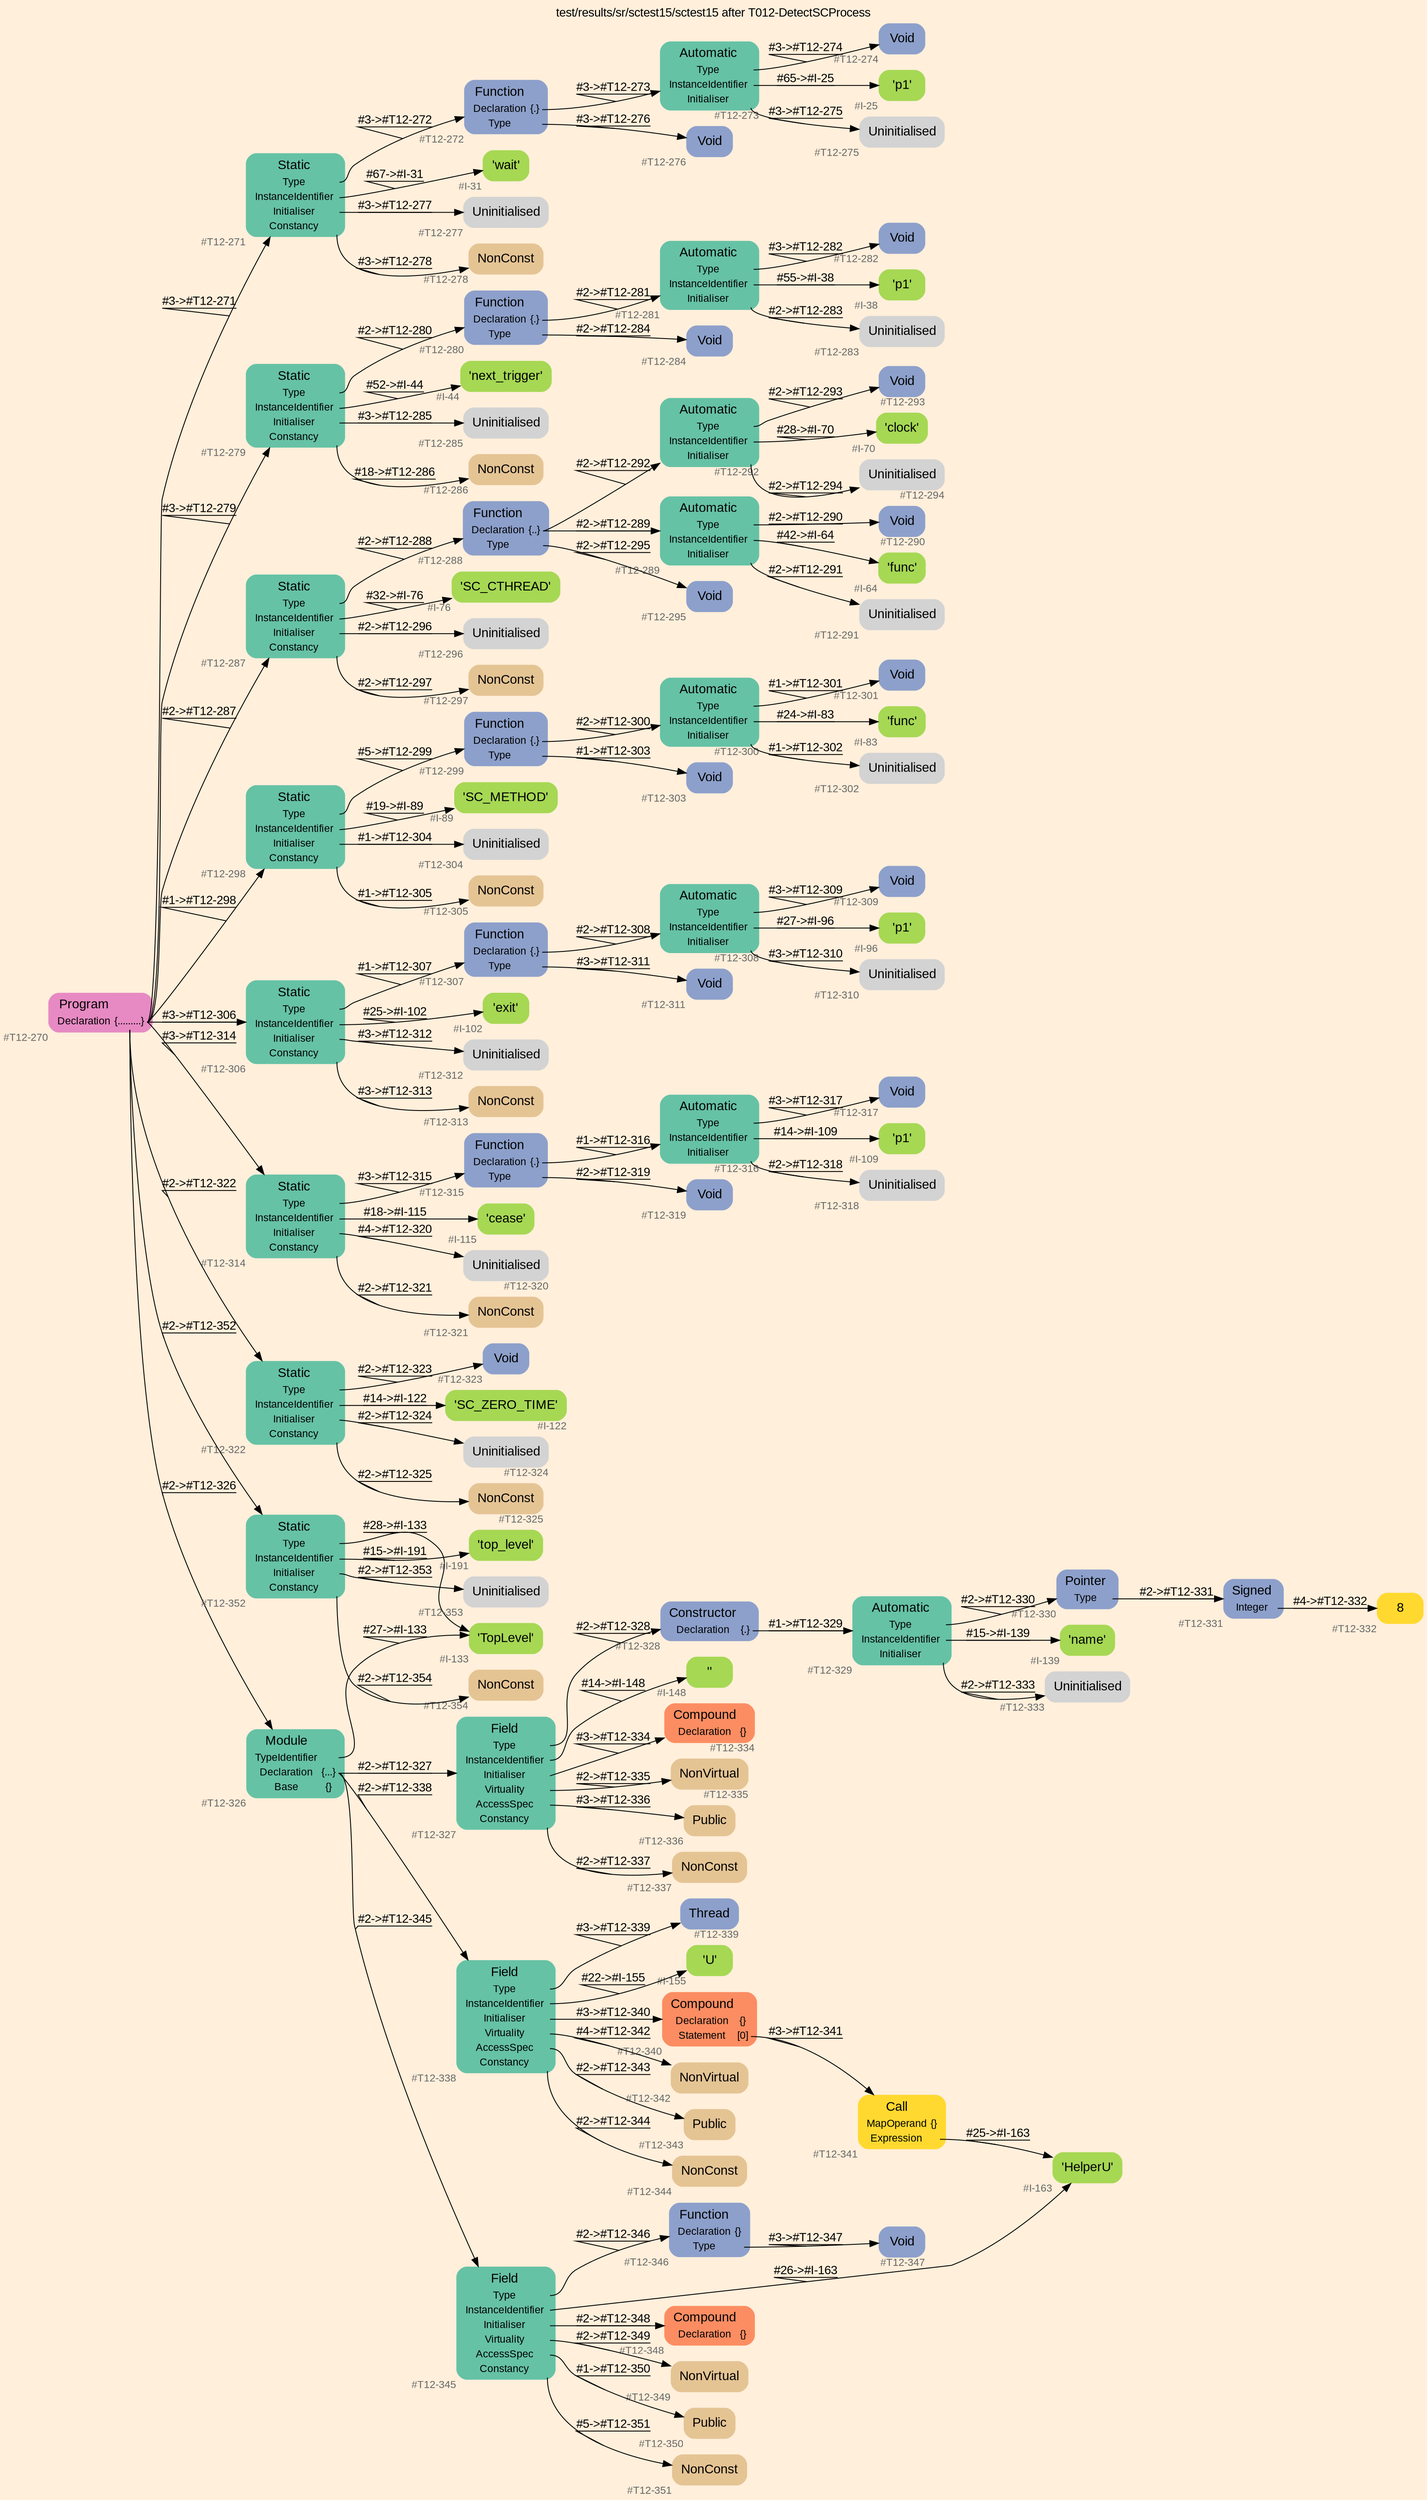 digraph "test/results/sr/sctest15/sctest15 after T012-DetectSCProcess" {
label = "test/results/sr/sctest15/sctest15 after T012-DetectSCProcess"
labelloc = t
graph [
    rankdir = "LR"
    ranksep = 0.3
    bgcolor = antiquewhite1
    color = black
    fontcolor = black
    fontname = "Arial"
];
node [
    fontname = "Arial"
];
edge [
    fontname = "Arial"
];

// -------------------- node figure --------------------
// -------- block #T12-270 ----------
"#T12-270" [
    fillcolor = "/set28/4"
    xlabel = "#T12-270"
    fontsize = "12"
    fontcolor = grey40
    shape = "plaintext"
    label = <<TABLE BORDER="0" CELLBORDER="0" CELLSPACING="0">
     <TR><TD><FONT COLOR="black" POINT-SIZE="15">Program</FONT></TD></TR>
     <TR><TD><FONT COLOR="black" POINT-SIZE="12">Declaration</FONT></TD><TD PORT="port0"><FONT COLOR="black" POINT-SIZE="12">{.........}</FONT></TD></TR>
    </TABLE>>
    style = "rounded,filled"
];

// -------- block #T12-271 ----------
"#T12-271" [
    fillcolor = "/set28/1"
    xlabel = "#T12-271"
    fontsize = "12"
    fontcolor = grey40
    shape = "plaintext"
    label = <<TABLE BORDER="0" CELLBORDER="0" CELLSPACING="0">
     <TR><TD><FONT COLOR="black" POINT-SIZE="15">Static</FONT></TD></TR>
     <TR><TD><FONT COLOR="black" POINT-SIZE="12">Type</FONT></TD><TD PORT="port0"></TD></TR>
     <TR><TD><FONT COLOR="black" POINT-SIZE="12">InstanceIdentifier</FONT></TD><TD PORT="port1"></TD></TR>
     <TR><TD><FONT COLOR="black" POINT-SIZE="12">Initialiser</FONT></TD><TD PORT="port2"></TD></TR>
     <TR><TD><FONT COLOR="black" POINT-SIZE="12">Constancy</FONT></TD><TD PORT="port3"></TD></TR>
    </TABLE>>
    style = "rounded,filled"
];

// -------- block #T12-272 ----------
"#T12-272" [
    fillcolor = "/set28/3"
    xlabel = "#T12-272"
    fontsize = "12"
    fontcolor = grey40
    shape = "plaintext"
    label = <<TABLE BORDER="0" CELLBORDER="0" CELLSPACING="0">
     <TR><TD><FONT COLOR="black" POINT-SIZE="15">Function</FONT></TD></TR>
     <TR><TD><FONT COLOR="black" POINT-SIZE="12">Declaration</FONT></TD><TD PORT="port0"><FONT COLOR="black" POINT-SIZE="12">{.}</FONT></TD></TR>
     <TR><TD><FONT COLOR="black" POINT-SIZE="12">Type</FONT></TD><TD PORT="port1"></TD></TR>
    </TABLE>>
    style = "rounded,filled"
];

// -------- block #T12-273 ----------
"#T12-273" [
    fillcolor = "/set28/1"
    xlabel = "#T12-273"
    fontsize = "12"
    fontcolor = grey40
    shape = "plaintext"
    label = <<TABLE BORDER="0" CELLBORDER="0" CELLSPACING="0">
     <TR><TD><FONT COLOR="black" POINT-SIZE="15">Automatic</FONT></TD></TR>
     <TR><TD><FONT COLOR="black" POINT-SIZE="12">Type</FONT></TD><TD PORT="port0"></TD></TR>
     <TR><TD><FONT COLOR="black" POINT-SIZE="12">InstanceIdentifier</FONT></TD><TD PORT="port1"></TD></TR>
     <TR><TD><FONT COLOR="black" POINT-SIZE="12">Initialiser</FONT></TD><TD PORT="port2"></TD></TR>
    </TABLE>>
    style = "rounded,filled"
];

// -------- block #T12-274 ----------
"#T12-274" [
    fillcolor = "/set28/3"
    xlabel = "#T12-274"
    fontsize = "12"
    fontcolor = grey40
    shape = "plaintext"
    label = <<TABLE BORDER="0" CELLBORDER="0" CELLSPACING="0">
     <TR><TD><FONT COLOR="black" POINT-SIZE="15">Void</FONT></TD></TR>
    </TABLE>>
    style = "rounded,filled"
];

// -------- block #I-25 ----------
"#I-25" [
    fillcolor = "/set28/5"
    xlabel = "#I-25"
    fontsize = "12"
    fontcolor = grey40
    shape = "plaintext"
    label = <<TABLE BORDER="0" CELLBORDER="0" CELLSPACING="0">
     <TR><TD><FONT COLOR="black" POINT-SIZE="15">'p1'</FONT></TD></TR>
    </TABLE>>
    style = "rounded,filled"
];

// -------- block #T12-275 ----------
"#T12-275" [
    xlabel = "#T12-275"
    fontsize = "12"
    fontcolor = grey40
    shape = "plaintext"
    label = <<TABLE BORDER="0" CELLBORDER="0" CELLSPACING="0">
     <TR><TD><FONT COLOR="black" POINT-SIZE="15">Uninitialised</FONT></TD></TR>
    </TABLE>>
    style = "rounded,filled"
];

// -------- block #T12-276 ----------
"#T12-276" [
    fillcolor = "/set28/3"
    xlabel = "#T12-276"
    fontsize = "12"
    fontcolor = grey40
    shape = "plaintext"
    label = <<TABLE BORDER="0" CELLBORDER="0" CELLSPACING="0">
     <TR><TD><FONT COLOR="black" POINT-SIZE="15">Void</FONT></TD></TR>
    </TABLE>>
    style = "rounded,filled"
];

// -------- block #I-31 ----------
"#I-31" [
    fillcolor = "/set28/5"
    xlabel = "#I-31"
    fontsize = "12"
    fontcolor = grey40
    shape = "plaintext"
    label = <<TABLE BORDER="0" CELLBORDER="0" CELLSPACING="0">
     <TR><TD><FONT COLOR="black" POINT-SIZE="15">'wait'</FONT></TD></TR>
    </TABLE>>
    style = "rounded,filled"
];

// -------- block #T12-277 ----------
"#T12-277" [
    xlabel = "#T12-277"
    fontsize = "12"
    fontcolor = grey40
    shape = "plaintext"
    label = <<TABLE BORDER="0" CELLBORDER="0" CELLSPACING="0">
     <TR><TD><FONT COLOR="black" POINT-SIZE="15">Uninitialised</FONT></TD></TR>
    </TABLE>>
    style = "rounded,filled"
];

// -------- block #T12-278 ----------
"#T12-278" [
    fillcolor = "/set28/7"
    xlabel = "#T12-278"
    fontsize = "12"
    fontcolor = grey40
    shape = "plaintext"
    label = <<TABLE BORDER="0" CELLBORDER="0" CELLSPACING="0">
     <TR><TD><FONT COLOR="black" POINT-SIZE="15">NonConst</FONT></TD></TR>
    </TABLE>>
    style = "rounded,filled"
];

// -------- block #T12-279 ----------
"#T12-279" [
    fillcolor = "/set28/1"
    xlabel = "#T12-279"
    fontsize = "12"
    fontcolor = grey40
    shape = "plaintext"
    label = <<TABLE BORDER="0" CELLBORDER="0" CELLSPACING="0">
     <TR><TD><FONT COLOR="black" POINT-SIZE="15">Static</FONT></TD></TR>
     <TR><TD><FONT COLOR="black" POINT-SIZE="12">Type</FONT></TD><TD PORT="port0"></TD></TR>
     <TR><TD><FONT COLOR="black" POINT-SIZE="12">InstanceIdentifier</FONT></TD><TD PORT="port1"></TD></TR>
     <TR><TD><FONT COLOR="black" POINT-SIZE="12">Initialiser</FONT></TD><TD PORT="port2"></TD></TR>
     <TR><TD><FONT COLOR="black" POINT-SIZE="12">Constancy</FONT></TD><TD PORT="port3"></TD></TR>
    </TABLE>>
    style = "rounded,filled"
];

// -------- block #T12-280 ----------
"#T12-280" [
    fillcolor = "/set28/3"
    xlabel = "#T12-280"
    fontsize = "12"
    fontcolor = grey40
    shape = "plaintext"
    label = <<TABLE BORDER="0" CELLBORDER="0" CELLSPACING="0">
     <TR><TD><FONT COLOR="black" POINT-SIZE="15">Function</FONT></TD></TR>
     <TR><TD><FONT COLOR="black" POINT-SIZE="12">Declaration</FONT></TD><TD PORT="port0"><FONT COLOR="black" POINT-SIZE="12">{.}</FONT></TD></TR>
     <TR><TD><FONT COLOR="black" POINT-SIZE="12">Type</FONT></TD><TD PORT="port1"></TD></TR>
    </TABLE>>
    style = "rounded,filled"
];

// -------- block #T12-281 ----------
"#T12-281" [
    fillcolor = "/set28/1"
    xlabel = "#T12-281"
    fontsize = "12"
    fontcolor = grey40
    shape = "plaintext"
    label = <<TABLE BORDER="0" CELLBORDER="0" CELLSPACING="0">
     <TR><TD><FONT COLOR="black" POINT-SIZE="15">Automatic</FONT></TD></TR>
     <TR><TD><FONT COLOR="black" POINT-SIZE="12">Type</FONT></TD><TD PORT="port0"></TD></TR>
     <TR><TD><FONT COLOR="black" POINT-SIZE="12">InstanceIdentifier</FONT></TD><TD PORT="port1"></TD></TR>
     <TR><TD><FONT COLOR="black" POINT-SIZE="12">Initialiser</FONT></TD><TD PORT="port2"></TD></TR>
    </TABLE>>
    style = "rounded,filled"
];

// -------- block #T12-282 ----------
"#T12-282" [
    fillcolor = "/set28/3"
    xlabel = "#T12-282"
    fontsize = "12"
    fontcolor = grey40
    shape = "plaintext"
    label = <<TABLE BORDER="0" CELLBORDER="0" CELLSPACING="0">
     <TR><TD><FONT COLOR="black" POINT-SIZE="15">Void</FONT></TD></TR>
    </TABLE>>
    style = "rounded,filled"
];

// -------- block #I-38 ----------
"#I-38" [
    fillcolor = "/set28/5"
    xlabel = "#I-38"
    fontsize = "12"
    fontcolor = grey40
    shape = "plaintext"
    label = <<TABLE BORDER="0" CELLBORDER="0" CELLSPACING="0">
     <TR><TD><FONT COLOR="black" POINT-SIZE="15">'p1'</FONT></TD></TR>
    </TABLE>>
    style = "rounded,filled"
];

// -------- block #T12-283 ----------
"#T12-283" [
    xlabel = "#T12-283"
    fontsize = "12"
    fontcolor = grey40
    shape = "plaintext"
    label = <<TABLE BORDER="0" CELLBORDER="0" CELLSPACING="0">
     <TR><TD><FONT COLOR="black" POINT-SIZE="15">Uninitialised</FONT></TD></TR>
    </TABLE>>
    style = "rounded,filled"
];

// -------- block #T12-284 ----------
"#T12-284" [
    fillcolor = "/set28/3"
    xlabel = "#T12-284"
    fontsize = "12"
    fontcolor = grey40
    shape = "plaintext"
    label = <<TABLE BORDER="0" CELLBORDER="0" CELLSPACING="0">
     <TR><TD><FONT COLOR="black" POINT-SIZE="15">Void</FONT></TD></TR>
    </TABLE>>
    style = "rounded,filled"
];

// -------- block #I-44 ----------
"#I-44" [
    fillcolor = "/set28/5"
    xlabel = "#I-44"
    fontsize = "12"
    fontcolor = grey40
    shape = "plaintext"
    label = <<TABLE BORDER="0" CELLBORDER="0" CELLSPACING="0">
     <TR><TD><FONT COLOR="black" POINT-SIZE="15">'next_trigger'</FONT></TD></TR>
    </TABLE>>
    style = "rounded,filled"
];

// -------- block #T12-285 ----------
"#T12-285" [
    xlabel = "#T12-285"
    fontsize = "12"
    fontcolor = grey40
    shape = "plaintext"
    label = <<TABLE BORDER="0" CELLBORDER="0" CELLSPACING="0">
     <TR><TD><FONT COLOR="black" POINT-SIZE="15">Uninitialised</FONT></TD></TR>
    </TABLE>>
    style = "rounded,filled"
];

// -------- block #T12-286 ----------
"#T12-286" [
    fillcolor = "/set28/7"
    xlabel = "#T12-286"
    fontsize = "12"
    fontcolor = grey40
    shape = "plaintext"
    label = <<TABLE BORDER="0" CELLBORDER="0" CELLSPACING="0">
     <TR><TD><FONT COLOR="black" POINT-SIZE="15">NonConst</FONT></TD></TR>
    </TABLE>>
    style = "rounded,filled"
];

// -------- block #T12-287 ----------
"#T12-287" [
    fillcolor = "/set28/1"
    xlabel = "#T12-287"
    fontsize = "12"
    fontcolor = grey40
    shape = "plaintext"
    label = <<TABLE BORDER="0" CELLBORDER="0" CELLSPACING="0">
     <TR><TD><FONT COLOR="black" POINT-SIZE="15">Static</FONT></TD></TR>
     <TR><TD><FONT COLOR="black" POINT-SIZE="12">Type</FONT></TD><TD PORT="port0"></TD></TR>
     <TR><TD><FONT COLOR="black" POINT-SIZE="12">InstanceIdentifier</FONT></TD><TD PORT="port1"></TD></TR>
     <TR><TD><FONT COLOR="black" POINT-SIZE="12">Initialiser</FONT></TD><TD PORT="port2"></TD></TR>
     <TR><TD><FONT COLOR="black" POINT-SIZE="12">Constancy</FONT></TD><TD PORT="port3"></TD></TR>
    </TABLE>>
    style = "rounded,filled"
];

// -------- block #T12-288 ----------
"#T12-288" [
    fillcolor = "/set28/3"
    xlabel = "#T12-288"
    fontsize = "12"
    fontcolor = grey40
    shape = "plaintext"
    label = <<TABLE BORDER="0" CELLBORDER="0" CELLSPACING="0">
     <TR><TD><FONT COLOR="black" POINT-SIZE="15">Function</FONT></TD></TR>
     <TR><TD><FONT COLOR="black" POINT-SIZE="12">Declaration</FONT></TD><TD PORT="port0"><FONT COLOR="black" POINT-SIZE="12">{..}</FONT></TD></TR>
     <TR><TD><FONT COLOR="black" POINT-SIZE="12">Type</FONT></TD><TD PORT="port1"></TD></TR>
    </TABLE>>
    style = "rounded,filled"
];

// -------- block #T12-289 ----------
"#T12-289" [
    fillcolor = "/set28/1"
    xlabel = "#T12-289"
    fontsize = "12"
    fontcolor = grey40
    shape = "plaintext"
    label = <<TABLE BORDER="0" CELLBORDER="0" CELLSPACING="0">
     <TR><TD><FONT COLOR="black" POINT-SIZE="15">Automatic</FONT></TD></TR>
     <TR><TD><FONT COLOR="black" POINT-SIZE="12">Type</FONT></TD><TD PORT="port0"></TD></TR>
     <TR><TD><FONT COLOR="black" POINT-SIZE="12">InstanceIdentifier</FONT></TD><TD PORT="port1"></TD></TR>
     <TR><TD><FONT COLOR="black" POINT-SIZE="12">Initialiser</FONT></TD><TD PORT="port2"></TD></TR>
    </TABLE>>
    style = "rounded,filled"
];

// -------- block #T12-290 ----------
"#T12-290" [
    fillcolor = "/set28/3"
    xlabel = "#T12-290"
    fontsize = "12"
    fontcolor = grey40
    shape = "plaintext"
    label = <<TABLE BORDER="0" CELLBORDER="0" CELLSPACING="0">
     <TR><TD><FONT COLOR="black" POINT-SIZE="15">Void</FONT></TD></TR>
    </TABLE>>
    style = "rounded,filled"
];

// -------- block #I-64 ----------
"#I-64" [
    fillcolor = "/set28/5"
    xlabel = "#I-64"
    fontsize = "12"
    fontcolor = grey40
    shape = "plaintext"
    label = <<TABLE BORDER="0" CELLBORDER="0" CELLSPACING="0">
     <TR><TD><FONT COLOR="black" POINT-SIZE="15">'func'</FONT></TD></TR>
    </TABLE>>
    style = "rounded,filled"
];

// -------- block #T12-291 ----------
"#T12-291" [
    xlabel = "#T12-291"
    fontsize = "12"
    fontcolor = grey40
    shape = "plaintext"
    label = <<TABLE BORDER="0" CELLBORDER="0" CELLSPACING="0">
     <TR><TD><FONT COLOR="black" POINT-SIZE="15">Uninitialised</FONT></TD></TR>
    </TABLE>>
    style = "rounded,filled"
];

// -------- block #T12-292 ----------
"#T12-292" [
    fillcolor = "/set28/1"
    xlabel = "#T12-292"
    fontsize = "12"
    fontcolor = grey40
    shape = "plaintext"
    label = <<TABLE BORDER="0" CELLBORDER="0" CELLSPACING="0">
     <TR><TD><FONT COLOR="black" POINT-SIZE="15">Automatic</FONT></TD></TR>
     <TR><TD><FONT COLOR="black" POINT-SIZE="12">Type</FONT></TD><TD PORT="port0"></TD></TR>
     <TR><TD><FONT COLOR="black" POINT-SIZE="12">InstanceIdentifier</FONT></TD><TD PORT="port1"></TD></TR>
     <TR><TD><FONT COLOR="black" POINT-SIZE="12">Initialiser</FONT></TD><TD PORT="port2"></TD></TR>
    </TABLE>>
    style = "rounded,filled"
];

// -------- block #T12-293 ----------
"#T12-293" [
    fillcolor = "/set28/3"
    xlabel = "#T12-293"
    fontsize = "12"
    fontcolor = grey40
    shape = "plaintext"
    label = <<TABLE BORDER="0" CELLBORDER="0" CELLSPACING="0">
     <TR><TD><FONT COLOR="black" POINT-SIZE="15">Void</FONT></TD></TR>
    </TABLE>>
    style = "rounded,filled"
];

// -------- block #I-70 ----------
"#I-70" [
    fillcolor = "/set28/5"
    xlabel = "#I-70"
    fontsize = "12"
    fontcolor = grey40
    shape = "plaintext"
    label = <<TABLE BORDER="0" CELLBORDER="0" CELLSPACING="0">
     <TR><TD><FONT COLOR="black" POINT-SIZE="15">'clock'</FONT></TD></TR>
    </TABLE>>
    style = "rounded,filled"
];

// -------- block #T12-294 ----------
"#T12-294" [
    xlabel = "#T12-294"
    fontsize = "12"
    fontcolor = grey40
    shape = "plaintext"
    label = <<TABLE BORDER="0" CELLBORDER="0" CELLSPACING="0">
     <TR><TD><FONT COLOR="black" POINT-SIZE="15">Uninitialised</FONT></TD></TR>
    </TABLE>>
    style = "rounded,filled"
];

// -------- block #T12-295 ----------
"#T12-295" [
    fillcolor = "/set28/3"
    xlabel = "#T12-295"
    fontsize = "12"
    fontcolor = grey40
    shape = "plaintext"
    label = <<TABLE BORDER="0" CELLBORDER="0" CELLSPACING="0">
     <TR><TD><FONT COLOR="black" POINT-SIZE="15">Void</FONT></TD></TR>
    </TABLE>>
    style = "rounded,filled"
];

// -------- block #I-76 ----------
"#I-76" [
    fillcolor = "/set28/5"
    xlabel = "#I-76"
    fontsize = "12"
    fontcolor = grey40
    shape = "plaintext"
    label = <<TABLE BORDER="0" CELLBORDER="0" CELLSPACING="0">
     <TR><TD><FONT COLOR="black" POINT-SIZE="15">'SC_CTHREAD'</FONT></TD></TR>
    </TABLE>>
    style = "rounded,filled"
];

// -------- block #T12-296 ----------
"#T12-296" [
    xlabel = "#T12-296"
    fontsize = "12"
    fontcolor = grey40
    shape = "plaintext"
    label = <<TABLE BORDER="0" CELLBORDER="0" CELLSPACING="0">
     <TR><TD><FONT COLOR="black" POINT-SIZE="15">Uninitialised</FONT></TD></TR>
    </TABLE>>
    style = "rounded,filled"
];

// -------- block #T12-297 ----------
"#T12-297" [
    fillcolor = "/set28/7"
    xlabel = "#T12-297"
    fontsize = "12"
    fontcolor = grey40
    shape = "plaintext"
    label = <<TABLE BORDER="0" CELLBORDER="0" CELLSPACING="0">
     <TR><TD><FONT COLOR="black" POINT-SIZE="15">NonConst</FONT></TD></TR>
    </TABLE>>
    style = "rounded,filled"
];

// -------- block #T12-298 ----------
"#T12-298" [
    fillcolor = "/set28/1"
    xlabel = "#T12-298"
    fontsize = "12"
    fontcolor = grey40
    shape = "plaintext"
    label = <<TABLE BORDER="0" CELLBORDER="0" CELLSPACING="0">
     <TR><TD><FONT COLOR="black" POINT-SIZE="15">Static</FONT></TD></TR>
     <TR><TD><FONT COLOR="black" POINT-SIZE="12">Type</FONT></TD><TD PORT="port0"></TD></TR>
     <TR><TD><FONT COLOR="black" POINT-SIZE="12">InstanceIdentifier</FONT></TD><TD PORT="port1"></TD></TR>
     <TR><TD><FONT COLOR="black" POINT-SIZE="12">Initialiser</FONT></TD><TD PORT="port2"></TD></TR>
     <TR><TD><FONT COLOR="black" POINT-SIZE="12">Constancy</FONT></TD><TD PORT="port3"></TD></TR>
    </TABLE>>
    style = "rounded,filled"
];

// -------- block #T12-299 ----------
"#T12-299" [
    fillcolor = "/set28/3"
    xlabel = "#T12-299"
    fontsize = "12"
    fontcolor = grey40
    shape = "plaintext"
    label = <<TABLE BORDER="0" CELLBORDER="0" CELLSPACING="0">
     <TR><TD><FONT COLOR="black" POINT-SIZE="15">Function</FONT></TD></TR>
     <TR><TD><FONT COLOR="black" POINT-SIZE="12">Declaration</FONT></TD><TD PORT="port0"><FONT COLOR="black" POINT-SIZE="12">{.}</FONT></TD></TR>
     <TR><TD><FONT COLOR="black" POINT-SIZE="12">Type</FONT></TD><TD PORT="port1"></TD></TR>
    </TABLE>>
    style = "rounded,filled"
];

// -------- block #T12-300 ----------
"#T12-300" [
    fillcolor = "/set28/1"
    xlabel = "#T12-300"
    fontsize = "12"
    fontcolor = grey40
    shape = "plaintext"
    label = <<TABLE BORDER="0" CELLBORDER="0" CELLSPACING="0">
     <TR><TD><FONT COLOR="black" POINT-SIZE="15">Automatic</FONT></TD></TR>
     <TR><TD><FONT COLOR="black" POINT-SIZE="12">Type</FONT></TD><TD PORT="port0"></TD></TR>
     <TR><TD><FONT COLOR="black" POINT-SIZE="12">InstanceIdentifier</FONT></TD><TD PORT="port1"></TD></TR>
     <TR><TD><FONT COLOR="black" POINT-SIZE="12">Initialiser</FONT></TD><TD PORT="port2"></TD></TR>
    </TABLE>>
    style = "rounded,filled"
];

// -------- block #T12-301 ----------
"#T12-301" [
    fillcolor = "/set28/3"
    xlabel = "#T12-301"
    fontsize = "12"
    fontcolor = grey40
    shape = "plaintext"
    label = <<TABLE BORDER="0" CELLBORDER="0" CELLSPACING="0">
     <TR><TD><FONT COLOR="black" POINT-SIZE="15">Void</FONT></TD></TR>
    </TABLE>>
    style = "rounded,filled"
];

// -------- block #I-83 ----------
"#I-83" [
    fillcolor = "/set28/5"
    xlabel = "#I-83"
    fontsize = "12"
    fontcolor = grey40
    shape = "plaintext"
    label = <<TABLE BORDER="0" CELLBORDER="0" CELLSPACING="0">
     <TR><TD><FONT COLOR="black" POINT-SIZE="15">'func'</FONT></TD></TR>
    </TABLE>>
    style = "rounded,filled"
];

// -------- block #T12-302 ----------
"#T12-302" [
    xlabel = "#T12-302"
    fontsize = "12"
    fontcolor = grey40
    shape = "plaintext"
    label = <<TABLE BORDER="0" CELLBORDER="0" CELLSPACING="0">
     <TR><TD><FONT COLOR="black" POINT-SIZE="15">Uninitialised</FONT></TD></TR>
    </TABLE>>
    style = "rounded,filled"
];

// -------- block #T12-303 ----------
"#T12-303" [
    fillcolor = "/set28/3"
    xlabel = "#T12-303"
    fontsize = "12"
    fontcolor = grey40
    shape = "plaintext"
    label = <<TABLE BORDER="0" CELLBORDER="0" CELLSPACING="0">
     <TR><TD><FONT COLOR="black" POINT-SIZE="15">Void</FONT></TD></TR>
    </TABLE>>
    style = "rounded,filled"
];

// -------- block #I-89 ----------
"#I-89" [
    fillcolor = "/set28/5"
    xlabel = "#I-89"
    fontsize = "12"
    fontcolor = grey40
    shape = "plaintext"
    label = <<TABLE BORDER="0" CELLBORDER="0" CELLSPACING="0">
     <TR><TD><FONT COLOR="black" POINT-SIZE="15">'SC_METHOD'</FONT></TD></TR>
    </TABLE>>
    style = "rounded,filled"
];

// -------- block #T12-304 ----------
"#T12-304" [
    xlabel = "#T12-304"
    fontsize = "12"
    fontcolor = grey40
    shape = "plaintext"
    label = <<TABLE BORDER="0" CELLBORDER="0" CELLSPACING="0">
     <TR><TD><FONT COLOR="black" POINT-SIZE="15">Uninitialised</FONT></TD></TR>
    </TABLE>>
    style = "rounded,filled"
];

// -------- block #T12-305 ----------
"#T12-305" [
    fillcolor = "/set28/7"
    xlabel = "#T12-305"
    fontsize = "12"
    fontcolor = grey40
    shape = "plaintext"
    label = <<TABLE BORDER="0" CELLBORDER="0" CELLSPACING="0">
     <TR><TD><FONT COLOR="black" POINT-SIZE="15">NonConst</FONT></TD></TR>
    </TABLE>>
    style = "rounded,filled"
];

// -------- block #T12-306 ----------
"#T12-306" [
    fillcolor = "/set28/1"
    xlabel = "#T12-306"
    fontsize = "12"
    fontcolor = grey40
    shape = "plaintext"
    label = <<TABLE BORDER="0" CELLBORDER="0" CELLSPACING="0">
     <TR><TD><FONT COLOR="black" POINT-SIZE="15">Static</FONT></TD></TR>
     <TR><TD><FONT COLOR="black" POINT-SIZE="12">Type</FONT></TD><TD PORT="port0"></TD></TR>
     <TR><TD><FONT COLOR="black" POINT-SIZE="12">InstanceIdentifier</FONT></TD><TD PORT="port1"></TD></TR>
     <TR><TD><FONT COLOR="black" POINT-SIZE="12">Initialiser</FONT></TD><TD PORT="port2"></TD></TR>
     <TR><TD><FONT COLOR="black" POINT-SIZE="12">Constancy</FONT></TD><TD PORT="port3"></TD></TR>
    </TABLE>>
    style = "rounded,filled"
];

// -------- block #T12-307 ----------
"#T12-307" [
    fillcolor = "/set28/3"
    xlabel = "#T12-307"
    fontsize = "12"
    fontcolor = grey40
    shape = "plaintext"
    label = <<TABLE BORDER="0" CELLBORDER="0" CELLSPACING="0">
     <TR><TD><FONT COLOR="black" POINT-SIZE="15">Function</FONT></TD></TR>
     <TR><TD><FONT COLOR="black" POINT-SIZE="12">Declaration</FONT></TD><TD PORT="port0"><FONT COLOR="black" POINT-SIZE="12">{.}</FONT></TD></TR>
     <TR><TD><FONT COLOR="black" POINT-SIZE="12">Type</FONT></TD><TD PORT="port1"></TD></TR>
    </TABLE>>
    style = "rounded,filled"
];

// -------- block #T12-308 ----------
"#T12-308" [
    fillcolor = "/set28/1"
    xlabel = "#T12-308"
    fontsize = "12"
    fontcolor = grey40
    shape = "plaintext"
    label = <<TABLE BORDER="0" CELLBORDER="0" CELLSPACING="0">
     <TR><TD><FONT COLOR="black" POINT-SIZE="15">Automatic</FONT></TD></TR>
     <TR><TD><FONT COLOR="black" POINT-SIZE="12">Type</FONT></TD><TD PORT="port0"></TD></TR>
     <TR><TD><FONT COLOR="black" POINT-SIZE="12">InstanceIdentifier</FONT></TD><TD PORT="port1"></TD></TR>
     <TR><TD><FONT COLOR="black" POINT-SIZE="12">Initialiser</FONT></TD><TD PORT="port2"></TD></TR>
    </TABLE>>
    style = "rounded,filled"
];

// -------- block #T12-309 ----------
"#T12-309" [
    fillcolor = "/set28/3"
    xlabel = "#T12-309"
    fontsize = "12"
    fontcolor = grey40
    shape = "plaintext"
    label = <<TABLE BORDER="0" CELLBORDER="0" CELLSPACING="0">
     <TR><TD><FONT COLOR="black" POINT-SIZE="15">Void</FONT></TD></TR>
    </TABLE>>
    style = "rounded,filled"
];

// -------- block #I-96 ----------
"#I-96" [
    fillcolor = "/set28/5"
    xlabel = "#I-96"
    fontsize = "12"
    fontcolor = grey40
    shape = "plaintext"
    label = <<TABLE BORDER="0" CELLBORDER="0" CELLSPACING="0">
     <TR><TD><FONT COLOR="black" POINT-SIZE="15">'p1'</FONT></TD></TR>
    </TABLE>>
    style = "rounded,filled"
];

// -------- block #T12-310 ----------
"#T12-310" [
    xlabel = "#T12-310"
    fontsize = "12"
    fontcolor = grey40
    shape = "plaintext"
    label = <<TABLE BORDER="0" CELLBORDER="0" CELLSPACING="0">
     <TR><TD><FONT COLOR="black" POINT-SIZE="15">Uninitialised</FONT></TD></TR>
    </TABLE>>
    style = "rounded,filled"
];

// -------- block #T12-311 ----------
"#T12-311" [
    fillcolor = "/set28/3"
    xlabel = "#T12-311"
    fontsize = "12"
    fontcolor = grey40
    shape = "plaintext"
    label = <<TABLE BORDER="0" CELLBORDER="0" CELLSPACING="0">
     <TR><TD><FONT COLOR="black" POINT-SIZE="15">Void</FONT></TD></TR>
    </TABLE>>
    style = "rounded,filled"
];

// -------- block #I-102 ----------
"#I-102" [
    fillcolor = "/set28/5"
    xlabel = "#I-102"
    fontsize = "12"
    fontcolor = grey40
    shape = "plaintext"
    label = <<TABLE BORDER="0" CELLBORDER="0" CELLSPACING="0">
     <TR><TD><FONT COLOR="black" POINT-SIZE="15">'exit'</FONT></TD></TR>
    </TABLE>>
    style = "rounded,filled"
];

// -------- block #T12-312 ----------
"#T12-312" [
    xlabel = "#T12-312"
    fontsize = "12"
    fontcolor = grey40
    shape = "plaintext"
    label = <<TABLE BORDER="0" CELLBORDER="0" CELLSPACING="0">
     <TR><TD><FONT COLOR="black" POINT-SIZE="15">Uninitialised</FONT></TD></TR>
    </TABLE>>
    style = "rounded,filled"
];

// -------- block #T12-313 ----------
"#T12-313" [
    fillcolor = "/set28/7"
    xlabel = "#T12-313"
    fontsize = "12"
    fontcolor = grey40
    shape = "plaintext"
    label = <<TABLE BORDER="0" CELLBORDER="0" CELLSPACING="0">
     <TR><TD><FONT COLOR="black" POINT-SIZE="15">NonConst</FONT></TD></TR>
    </TABLE>>
    style = "rounded,filled"
];

// -------- block #T12-314 ----------
"#T12-314" [
    fillcolor = "/set28/1"
    xlabel = "#T12-314"
    fontsize = "12"
    fontcolor = grey40
    shape = "plaintext"
    label = <<TABLE BORDER="0" CELLBORDER="0" CELLSPACING="0">
     <TR><TD><FONT COLOR="black" POINT-SIZE="15">Static</FONT></TD></TR>
     <TR><TD><FONT COLOR="black" POINT-SIZE="12">Type</FONT></TD><TD PORT="port0"></TD></TR>
     <TR><TD><FONT COLOR="black" POINT-SIZE="12">InstanceIdentifier</FONT></TD><TD PORT="port1"></TD></TR>
     <TR><TD><FONT COLOR="black" POINT-SIZE="12">Initialiser</FONT></TD><TD PORT="port2"></TD></TR>
     <TR><TD><FONT COLOR="black" POINT-SIZE="12">Constancy</FONT></TD><TD PORT="port3"></TD></TR>
    </TABLE>>
    style = "rounded,filled"
];

// -------- block #T12-315 ----------
"#T12-315" [
    fillcolor = "/set28/3"
    xlabel = "#T12-315"
    fontsize = "12"
    fontcolor = grey40
    shape = "plaintext"
    label = <<TABLE BORDER="0" CELLBORDER="0" CELLSPACING="0">
     <TR><TD><FONT COLOR="black" POINT-SIZE="15">Function</FONT></TD></TR>
     <TR><TD><FONT COLOR="black" POINT-SIZE="12">Declaration</FONT></TD><TD PORT="port0"><FONT COLOR="black" POINT-SIZE="12">{.}</FONT></TD></TR>
     <TR><TD><FONT COLOR="black" POINT-SIZE="12">Type</FONT></TD><TD PORT="port1"></TD></TR>
    </TABLE>>
    style = "rounded,filled"
];

// -------- block #T12-316 ----------
"#T12-316" [
    fillcolor = "/set28/1"
    xlabel = "#T12-316"
    fontsize = "12"
    fontcolor = grey40
    shape = "plaintext"
    label = <<TABLE BORDER="0" CELLBORDER="0" CELLSPACING="0">
     <TR><TD><FONT COLOR="black" POINT-SIZE="15">Automatic</FONT></TD></TR>
     <TR><TD><FONT COLOR="black" POINT-SIZE="12">Type</FONT></TD><TD PORT="port0"></TD></TR>
     <TR><TD><FONT COLOR="black" POINT-SIZE="12">InstanceIdentifier</FONT></TD><TD PORT="port1"></TD></TR>
     <TR><TD><FONT COLOR="black" POINT-SIZE="12">Initialiser</FONT></TD><TD PORT="port2"></TD></TR>
    </TABLE>>
    style = "rounded,filled"
];

// -------- block #T12-317 ----------
"#T12-317" [
    fillcolor = "/set28/3"
    xlabel = "#T12-317"
    fontsize = "12"
    fontcolor = grey40
    shape = "plaintext"
    label = <<TABLE BORDER="0" CELLBORDER="0" CELLSPACING="0">
     <TR><TD><FONT COLOR="black" POINT-SIZE="15">Void</FONT></TD></TR>
    </TABLE>>
    style = "rounded,filled"
];

// -------- block #I-109 ----------
"#I-109" [
    fillcolor = "/set28/5"
    xlabel = "#I-109"
    fontsize = "12"
    fontcolor = grey40
    shape = "plaintext"
    label = <<TABLE BORDER="0" CELLBORDER="0" CELLSPACING="0">
     <TR><TD><FONT COLOR="black" POINT-SIZE="15">'p1'</FONT></TD></TR>
    </TABLE>>
    style = "rounded,filled"
];

// -------- block #T12-318 ----------
"#T12-318" [
    xlabel = "#T12-318"
    fontsize = "12"
    fontcolor = grey40
    shape = "plaintext"
    label = <<TABLE BORDER="0" CELLBORDER="0" CELLSPACING="0">
     <TR><TD><FONT COLOR="black" POINT-SIZE="15">Uninitialised</FONT></TD></TR>
    </TABLE>>
    style = "rounded,filled"
];

// -------- block #T12-319 ----------
"#T12-319" [
    fillcolor = "/set28/3"
    xlabel = "#T12-319"
    fontsize = "12"
    fontcolor = grey40
    shape = "plaintext"
    label = <<TABLE BORDER="0" CELLBORDER="0" CELLSPACING="0">
     <TR><TD><FONT COLOR="black" POINT-SIZE="15">Void</FONT></TD></TR>
    </TABLE>>
    style = "rounded,filled"
];

// -------- block #I-115 ----------
"#I-115" [
    fillcolor = "/set28/5"
    xlabel = "#I-115"
    fontsize = "12"
    fontcolor = grey40
    shape = "plaintext"
    label = <<TABLE BORDER="0" CELLBORDER="0" CELLSPACING="0">
     <TR><TD><FONT COLOR="black" POINT-SIZE="15">'cease'</FONT></TD></TR>
    </TABLE>>
    style = "rounded,filled"
];

// -------- block #T12-320 ----------
"#T12-320" [
    xlabel = "#T12-320"
    fontsize = "12"
    fontcolor = grey40
    shape = "plaintext"
    label = <<TABLE BORDER="0" CELLBORDER="0" CELLSPACING="0">
     <TR><TD><FONT COLOR="black" POINT-SIZE="15">Uninitialised</FONT></TD></TR>
    </TABLE>>
    style = "rounded,filled"
];

// -------- block #T12-321 ----------
"#T12-321" [
    fillcolor = "/set28/7"
    xlabel = "#T12-321"
    fontsize = "12"
    fontcolor = grey40
    shape = "plaintext"
    label = <<TABLE BORDER="0" CELLBORDER="0" CELLSPACING="0">
     <TR><TD><FONT COLOR="black" POINT-SIZE="15">NonConst</FONT></TD></TR>
    </TABLE>>
    style = "rounded,filled"
];

// -------- block #T12-322 ----------
"#T12-322" [
    fillcolor = "/set28/1"
    xlabel = "#T12-322"
    fontsize = "12"
    fontcolor = grey40
    shape = "plaintext"
    label = <<TABLE BORDER="0" CELLBORDER="0" CELLSPACING="0">
     <TR><TD><FONT COLOR="black" POINT-SIZE="15">Static</FONT></TD></TR>
     <TR><TD><FONT COLOR="black" POINT-SIZE="12">Type</FONT></TD><TD PORT="port0"></TD></TR>
     <TR><TD><FONT COLOR="black" POINT-SIZE="12">InstanceIdentifier</FONT></TD><TD PORT="port1"></TD></TR>
     <TR><TD><FONT COLOR="black" POINT-SIZE="12">Initialiser</FONT></TD><TD PORT="port2"></TD></TR>
     <TR><TD><FONT COLOR="black" POINT-SIZE="12">Constancy</FONT></TD><TD PORT="port3"></TD></TR>
    </TABLE>>
    style = "rounded,filled"
];

// -------- block #T12-323 ----------
"#T12-323" [
    fillcolor = "/set28/3"
    xlabel = "#T12-323"
    fontsize = "12"
    fontcolor = grey40
    shape = "plaintext"
    label = <<TABLE BORDER="0" CELLBORDER="0" CELLSPACING="0">
     <TR><TD><FONT COLOR="black" POINT-SIZE="15">Void</FONT></TD></TR>
    </TABLE>>
    style = "rounded,filled"
];

// -------- block #I-122 ----------
"#I-122" [
    fillcolor = "/set28/5"
    xlabel = "#I-122"
    fontsize = "12"
    fontcolor = grey40
    shape = "plaintext"
    label = <<TABLE BORDER="0" CELLBORDER="0" CELLSPACING="0">
     <TR><TD><FONT COLOR="black" POINT-SIZE="15">'SC_ZERO_TIME'</FONT></TD></TR>
    </TABLE>>
    style = "rounded,filled"
];

// -------- block #T12-324 ----------
"#T12-324" [
    xlabel = "#T12-324"
    fontsize = "12"
    fontcolor = grey40
    shape = "plaintext"
    label = <<TABLE BORDER="0" CELLBORDER="0" CELLSPACING="0">
     <TR><TD><FONT COLOR="black" POINT-SIZE="15">Uninitialised</FONT></TD></TR>
    </TABLE>>
    style = "rounded,filled"
];

// -------- block #T12-325 ----------
"#T12-325" [
    fillcolor = "/set28/7"
    xlabel = "#T12-325"
    fontsize = "12"
    fontcolor = grey40
    shape = "plaintext"
    label = <<TABLE BORDER="0" CELLBORDER="0" CELLSPACING="0">
     <TR><TD><FONT COLOR="black" POINT-SIZE="15">NonConst</FONT></TD></TR>
    </TABLE>>
    style = "rounded,filled"
];

// -------- block #T12-326 ----------
"#T12-326" [
    fillcolor = "/set28/1"
    xlabel = "#T12-326"
    fontsize = "12"
    fontcolor = grey40
    shape = "plaintext"
    label = <<TABLE BORDER="0" CELLBORDER="0" CELLSPACING="0">
     <TR><TD><FONT COLOR="black" POINT-SIZE="15">Module</FONT></TD></TR>
     <TR><TD><FONT COLOR="black" POINT-SIZE="12">TypeIdentifier</FONT></TD><TD PORT="port0"></TD></TR>
     <TR><TD><FONT COLOR="black" POINT-SIZE="12">Declaration</FONT></TD><TD PORT="port1"><FONT COLOR="black" POINT-SIZE="12">{...}</FONT></TD></TR>
     <TR><TD><FONT COLOR="black" POINT-SIZE="12">Base</FONT></TD><TD PORT="port2"><FONT COLOR="black" POINT-SIZE="12">{}</FONT></TD></TR>
    </TABLE>>
    style = "rounded,filled"
];

// -------- block #I-133 ----------
"#I-133" [
    fillcolor = "/set28/5"
    xlabel = "#I-133"
    fontsize = "12"
    fontcolor = grey40
    shape = "plaintext"
    label = <<TABLE BORDER="0" CELLBORDER="0" CELLSPACING="0">
     <TR><TD><FONT COLOR="black" POINT-SIZE="15">'TopLevel'</FONT></TD></TR>
    </TABLE>>
    style = "rounded,filled"
];

// -------- block #T12-327 ----------
"#T12-327" [
    fillcolor = "/set28/1"
    xlabel = "#T12-327"
    fontsize = "12"
    fontcolor = grey40
    shape = "plaintext"
    label = <<TABLE BORDER="0" CELLBORDER="0" CELLSPACING="0">
     <TR><TD><FONT COLOR="black" POINT-SIZE="15">Field</FONT></TD></TR>
     <TR><TD><FONT COLOR="black" POINT-SIZE="12">Type</FONT></TD><TD PORT="port0"></TD></TR>
     <TR><TD><FONT COLOR="black" POINT-SIZE="12">InstanceIdentifier</FONT></TD><TD PORT="port1"></TD></TR>
     <TR><TD><FONT COLOR="black" POINT-SIZE="12">Initialiser</FONT></TD><TD PORT="port2"></TD></TR>
     <TR><TD><FONT COLOR="black" POINT-SIZE="12">Virtuality</FONT></TD><TD PORT="port3"></TD></TR>
     <TR><TD><FONT COLOR="black" POINT-SIZE="12">AccessSpec</FONT></TD><TD PORT="port4"></TD></TR>
     <TR><TD><FONT COLOR="black" POINT-SIZE="12">Constancy</FONT></TD><TD PORT="port5"></TD></TR>
    </TABLE>>
    style = "rounded,filled"
];

// -------- block #T12-328 ----------
"#T12-328" [
    fillcolor = "/set28/3"
    xlabel = "#T12-328"
    fontsize = "12"
    fontcolor = grey40
    shape = "plaintext"
    label = <<TABLE BORDER="0" CELLBORDER="0" CELLSPACING="0">
     <TR><TD><FONT COLOR="black" POINT-SIZE="15">Constructor</FONT></TD></TR>
     <TR><TD><FONT COLOR="black" POINT-SIZE="12">Declaration</FONT></TD><TD PORT="port0"><FONT COLOR="black" POINT-SIZE="12">{.}</FONT></TD></TR>
    </TABLE>>
    style = "rounded,filled"
];

// -------- block #T12-329 ----------
"#T12-329" [
    fillcolor = "/set28/1"
    xlabel = "#T12-329"
    fontsize = "12"
    fontcolor = grey40
    shape = "plaintext"
    label = <<TABLE BORDER="0" CELLBORDER="0" CELLSPACING="0">
     <TR><TD><FONT COLOR="black" POINT-SIZE="15">Automatic</FONT></TD></TR>
     <TR><TD><FONT COLOR="black" POINT-SIZE="12">Type</FONT></TD><TD PORT="port0"></TD></TR>
     <TR><TD><FONT COLOR="black" POINT-SIZE="12">InstanceIdentifier</FONT></TD><TD PORT="port1"></TD></TR>
     <TR><TD><FONT COLOR="black" POINT-SIZE="12">Initialiser</FONT></TD><TD PORT="port2"></TD></TR>
    </TABLE>>
    style = "rounded,filled"
];

// -------- block #T12-330 ----------
"#T12-330" [
    fillcolor = "/set28/3"
    xlabel = "#T12-330"
    fontsize = "12"
    fontcolor = grey40
    shape = "plaintext"
    label = <<TABLE BORDER="0" CELLBORDER="0" CELLSPACING="0">
     <TR><TD><FONT COLOR="black" POINT-SIZE="15">Pointer</FONT></TD></TR>
     <TR><TD><FONT COLOR="black" POINT-SIZE="12">Type</FONT></TD><TD PORT="port0"></TD></TR>
    </TABLE>>
    style = "rounded,filled"
];

// -------- block #T12-331 ----------
"#T12-331" [
    fillcolor = "/set28/3"
    xlabel = "#T12-331"
    fontsize = "12"
    fontcolor = grey40
    shape = "plaintext"
    label = <<TABLE BORDER="0" CELLBORDER="0" CELLSPACING="0">
     <TR><TD><FONT COLOR="black" POINT-SIZE="15">Signed</FONT></TD></TR>
     <TR><TD><FONT COLOR="black" POINT-SIZE="12">Integer</FONT></TD><TD PORT="port0"></TD></TR>
    </TABLE>>
    style = "rounded,filled"
];

// -------- block #T12-332 ----------
"#T12-332" [
    fillcolor = "/set28/6"
    xlabel = "#T12-332"
    fontsize = "12"
    fontcolor = grey40
    shape = "plaintext"
    label = <<TABLE BORDER="0" CELLBORDER="0" CELLSPACING="0">
     <TR><TD><FONT COLOR="black" POINT-SIZE="15">8</FONT></TD></TR>
    </TABLE>>
    style = "rounded,filled"
];

// -------- block #I-139 ----------
"#I-139" [
    fillcolor = "/set28/5"
    xlabel = "#I-139"
    fontsize = "12"
    fontcolor = grey40
    shape = "plaintext"
    label = <<TABLE BORDER="0" CELLBORDER="0" CELLSPACING="0">
     <TR><TD><FONT COLOR="black" POINT-SIZE="15">'name'</FONT></TD></TR>
    </TABLE>>
    style = "rounded,filled"
];

// -------- block #T12-333 ----------
"#T12-333" [
    xlabel = "#T12-333"
    fontsize = "12"
    fontcolor = grey40
    shape = "plaintext"
    label = <<TABLE BORDER="0" CELLBORDER="0" CELLSPACING="0">
     <TR><TD><FONT COLOR="black" POINT-SIZE="15">Uninitialised</FONT></TD></TR>
    </TABLE>>
    style = "rounded,filled"
];

// -------- block #I-148 ----------
"#I-148" [
    fillcolor = "/set28/5"
    xlabel = "#I-148"
    fontsize = "12"
    fontcolor = grey40
    shape = "plaintext"
    label = <<TABLE BORDER="0" CELLBORDER="0" CELLSPACING="0">
     <TR><TD><FONT COLOR="black" POINT-SIZE="15">''</FONT></TD></TR>
    </TABLE>>
    style = "rounded,filled"
];

// -------- block #T12-334 ----------
"#T12-334" [
    fillcolor = "/set28/2"
    xlabel = "#T12-334"
    fontsize = "12"
    fontcolor = grey40
    shape = "plaintext"
    label = <<TABLE BORDER="0" CELLBORDER="0" CELLSPACING="0">
     <TR><TD><FONT COLOR="black" POINT-SIZE="15">Compound</FONT></TD></TR>
     <TR><TD><FONT COLOR="black" POINT-SIZE="12">Declaration</FONT></TD><TD PORT="port0"><FONT COLOR="black" POINT-SIZE="12">{}</FONT></TD></TR>
    </TABLE>>
    style = "rounded,filled"
];

// -------- block #T12-335 ----------
"#T12-335" [
    fillcolor = "/set28/7"
    xlabel = "#T12-335"
    fontsize = "12"
    fontcolor = grey40
    shape = "plaintext"
    label = <<TABLE BORDER="0" CELLBORDER="0" CELLSPACING="0">
     <TR><TD><FONT COLOR="black" POINT-SIZE="15">NonVirtual</FONT></TD></TR>
    </TABLE>>
    style = "rounded,filled"
];

// -------- block #T12-336 ----------
"#T12-336" [
    fillcolor = "/set28/7"
    xlabel = "#T12-336"
    fontsize = "12"
    fontcolor = grey40
    shape = "plaintext"
    label = <<TABLE BORDER="0" CELLBORDER="0" CELLSPACING="0">
     <TR><TD><FONT COLOR="black" POINT-SIZE="15">Public</FONT></TD></TR>
    </TABLE>>
    style = "rounded,filled"
];

// -------- block #T12-337 ----------
"#T12-337" [
    fillcolor = "/set28/7"
    xlabel = "#T12-337"
    fontsize = "12"
    fontcolor = grey40
    shape = "plaintext"
    label = <<TABLE BORDER="0" CELLBORDER="0" CELLSPACING="0">
     <TR><TD><FONT COLOR="black" POINT-SIZE="15">NonConst</FONT></TD></TR>
    </TABLE>>
    style = "rounded,filled"
];

// -------- block #T12-338 ----------
"#T12-338" [
    fillcolor = "/set28/1"
    xlabel = "#T12-338"
    fontsize = "12"
    fontcolor = grey40
    shape = "plaintext"
    label = <<TABLE BORDER="0" CELLBORDER="0" CELLSPACING="0">
     <TR><TD><FONT COLOR="black" POINT-SIZE="15">Field</FONT></TD></TR>
     <TR><TD><FONT COLOR="black" POINT-SIZE="12">Type</FONT></TD><TD PORT="port0"></TD></TR>
     <TR><TD><FONT COLOR="black" POINT-SIZE="12">InstanceIdentifier</FONT></TD><TD PORT="port1"></TD></TR>
     <TR><TD><FONT COLOR="black" POINT-SIZE="12">Initialiser</FONT></TD><TD PORT="port2"></TD></TR>
     <TR><TD><FONT COLOR="black" POINT-SIZE="12">Virtuality</FONT></TD><TD PORT="port3"></TD></TR>
     <TR><TD><FONT COLOR="black" POINT-SIZE="12">AccessSpec</FONT></TD><TD PORT="port4"></TD></TR>
     <TR><TD><FONT COLOR="black" POINT-SIZE="12">Constancy</FONT></TD><TD PORT="port5"></TD></TR>
    </TABLE>>
    style = "rounded,filled"
];

// -------- block #T12-339 ----------
"#T12-339" [
    fillcolor = "/set28/3"
    xlabel = "#T12-339"
    fontsize = "12"
    fontcolor = grey40
    shape = "plaintext"
    label = <<TABLE BORDER="0" CELLBORDER="0" CELLSPACING="0">
     <TR><TD><FONT COLOR="black" POINT-SIZE="15">Thread</FONT></TD></TR>
    </TABLE>>
    style = "rounded,filled"
];

// -------- block #I-155 ----------
"#I-155" [
    fillcolor = "/set28/5"
    xlabel = "#I-155"
    fontsize = "12"
    fontcolor = grey40
    shape = "plaintext"
    label = <<TABLE BORDER="0" CELLBORDER="0" CELLSPACING="0">
     <TR><TD><FONT COLOR="black" POINT-SIZE="15">'U'</FONT></TD></TR>
    </TABLE>>
    style = "rounded,filled"
];

// -------- block #T12-340 ----------
"#T12-340" [
    fillcolor = "/set28/2"
    xlabel = "#T12-340"
    fontsize = "12"
    fontcolor = grey40
    shape = "plaintext"
    label = <<TABLE BORDER="0" CELLBORDER="0" CELLSPACING="0">
     <TR><TD><FONT COLOR="black" POINT-SIZE="15">Compound</FONT></TD></TR>
     <TR><TD><FONT COLOR="black" POINT-SIZE="12">Declaration</FONT></TD><TD PORT="port0"><FONT COLOR="black" POINT-SIZE="12">{}</FONT></TD></TR>
     <TR><TD><FONT COLOR="black" POINT-SIZE="12">Statement</FONT></TD><TD PORT="port1"><FONT COLOR="black" POINT-SIZE="12">[0]</FONT></TD></TR>
    </TABLE>>
    style = "rounded,filled"
];

// -------- block #T12-341 ----------
"#T12-341" [
    fillcolor = "/set28/6"
    xlabel = "#T12-341"
    fontsize = "12"
    fontcolor = grey40
    shape = "plaintext"
    label = <<TABLE BORDER="0" CELLBORDER="0" CELLSPACING="0">
     <TR><TD><FONT COLOR="black" POINT-SIZE="15">Call</FONT></TD></TR>
     <TR><TD><FONT COLOR="black" POINT-SIZE="12">MapOperand</FONT></TD><TD PORT="port0"><FONT COLOR="black" POINT-SIZE="12">{}</FONT></TD></TR>
     <TR><TD><FONT COLOR="black" POINT-SIZE="12">Expression</FONT></TD><TD PORT="port1"></TD></TR>
    </TABLE>>
    style = "rounded,filled"
];

// -------- block #I-163 ----------
"#I-163" [
    fillcolor = "/set28/5"
    xlabel = "#I-163"
    fontsize = "12"
    fontcolor = grey40
    shape = "plaintext"
    label = <<TABLE BORDER="0" CELLBORDER="0" CELLSPACING="0">
     <TR><TD><FONT COLOR="black" POINT-SIZE="15">'HelperU'</FONT></TD></TR>
    </TABLE>>
    style = "rounded,filled"
];

// -------- block #T12-342 ----------
"#T12-342" [
    fillcolor = "/set28/7"
    xlabel = "#T12-342"
    fontsize = "12"
    fontcolor = grey40
    shape = "plaintext"
    label = <<TABLE BORDER="0" CELLBORDER="0" CELLSPACING="0">
     <TR><TD><FONT COLOR="black" POINT-SIZE="15">NonVirtual</FONT></TD></TR>
    </TABLE>>
    style = "rounded,filled"
];

// -------- block #T12-343 ----------
"#T12-343" [
    fillcolor = "/set28/7"
    xlabel = "#T12-343"
    fontsize = "12"
    fontcolor = grey40
    shape = "plaintext"
    label = <<TABLE BORDER="0" CELLBORDER="0" CELLSPACING="0">
     <TR><TD><FONT COLOR="black" POINT-SIZE="15">Public</FONT></TD></TR>
    </TABLE>>
    style = "rounded,filled"
];

// -------- block #T12-344 ----------
"#T12-344" [
    fillcolor = "/set28/7"
    xlabel = "#T12-344"
    fontsize = "12"
    fontcolor = grey40
    shape = "plaintext"
    label = <<TABLE BORDER="0" CELLBORDER="0" CELLSPACING="0">
     <TR><TD><FONT COLOR="black" POINT-SIZE="15">NonConst</FONT></TD></TR>
    </TABLE>>
    style = "rounded,filled"
];

// -------- block #T12-345 ----------
"#T12-345" [
    fillcolor = "/set28/1"
    xlabel = "#T12-345"
    fontsize = "12"
    fontcolor = grey40
    shape = "plaintext"
    label = <<TABLE BORDER="0" CELLBORDER="0" CELLSPACING="0">
     <TR><TD><FONT COLOR="black" POINT-SIZE="15">Field</FONT></TD></TR>
     <TR><TD><FONT COLOR="black" POINT-SIZE="12">Type</FONT></TD><TD PORT="port0"></TD></TR>
     <TR><TD><FONT COLOR="black" POINT-SIZE="12">InstanceIdentifier</FONT></TD><TD PORT="port1"></TD></TR>
     <TR><TD><FONT COLOR="black" POINT-SIZE="12">Initialiser</FONT></TD><TD PORT="port2"></TD></TR>
     <TR><TD><FONT COLOR="black" POINT-SIZE="12">Virtuality</FONT></TD><TD PORT="port3"></TD></TR>
     <TR><TD><FONT COLOR="black" POINT-SIZE="12">AccessSpec</FONT></TD><TD PORT="port4"></TD></TR>
     <TR><TD><FONT COLOR="black" POINT-SIZE="12">Constancy</FONT></TD><TD PORT="port5"></TD></TR>
    </TABLE>>
    style = "rounded,filled"
];

// -------- block #T12-346 ----------
"#T12-346" [
    fillcolor = "/set28/3"
    xlabel = "#T12-346"
    fontsize = "12"
    fontcolor = grey40
    shape = "plaintext"
    label = <<TABLE BORDER="0" CELLBORDER="0" CELLSPACING="0">
     <TR><TD><FONT COLOR="black" POINT-SIZE="15">Function</FONT></TD></TR>
     <TR><TD><FONT COLOR="black" POINT-SIZE="12">Declaration</FONT></TD><TD PORT="port0"><FONT COLOR="black" POINT-SIZE="12">{}</FONT></TD></TR>
     <TR><TD><FONT COLOR="black" POINT-SIZE="12">Type</FONT></TD><TD PORT="port1"></TD></TR>
    </TABLE>>
    style = "rounded,filled"
];

// -------- block #T12-347 ----------
"#T12-347" [
    fillcolor = "/set28/3"
    xlabel = "#T12-347"
    fontsize = "12"
    fontcolor = grey40
    shape = "plaintext"
    label = <<TABLE BORDER="0" CELLBORDER="0" CELLSPACING="0">
     <TR><TD><FONT COLOR="black" POINT-SIZE="15">Void</FONT></TD></TR>
    </TABLE>>
    style = "rounded,filled"
];

// -------- block #T12-348 ----------
"#T12-348" [
    fillcolor = "/set28/2"
    xlabel = "#T12-348"
    fontsize = "12"
    fontcolor = grey40
    shape = "plaintext"
    label = <<TABLE BORDER="0" CELLBORDER="0" CELLSPACING="0">
     <TR><TD><FONT COLOR="black" POINT-SIZE="15">Compound</FONT></TD></TR>
     <TR><TD><FONT COLOR="black" POINT-SIZE="12">Declaration</FONT></TD><TD PORT="port0"><FONT COLOR="black" POINT-SIZE="12">{}</FONT></TD></TR>
    </TABLE>>
    style = "rounded,filled"
];

// -------- block #T12-349 ----------
"#T12-349" [
    fillcolor = "/set28/7"
    xlabel = "#T12-349"
    fontsize = "12"
    fontcolor = grey40
    shape = "plaintext"
    label = <<TABLE BORDER="0" CELLBORDER="0" CELLSPACING="0">
     <TR><TD><FONT COLOR="black" POINT-SIZE="15">NonVirtual</FONT></TD></TR>
    </TABLE>>
    style = "rounded,filled"
];

// -------- block #T12-350 ----------
"#T12-350" [
    fillcolor = "/set28/7"
    xlabel = "#T12-350"
    fontsize = "12"
    fontcolor = grey40
    shape = "plaintext"
    label = <<TABLE BORDER="0" CELLBORDER="0" CELLSPACING="0">
     <TR><TD><FONT COLOR="black" POINT-SIZE="15">Public</FONT></TD></TR>
    </TABLE>>
    style = "rounded,filled"
];

// -------- block #T12-351 ----------
"#T12-351" [
    fillcolor = "/set28/7"
    xlabel = "#T12-351"
    fontsize = "12"
    fontcolor = grey40
    shape = "plaintext"
    label = <<TABLE BORDER="0" CELLBORDER="0" CELLSPACING="0">
     <TR><TD><FONT COLOR="black" POINT-SIZE="15">NonConst</FONT></TD></TR>
    </TABLE>>
    style = "rounded,filled"
];

// -------- block #T12-352 ----------
"#T12-352" [
    fillcolor = "/set28/1"
    xlabel = "#T12-352"
    fontsize = "12"
    fontcolor = grey40
    shape = "plaintext"
    label = <<TABLE BORDER="0" CELLBORDER="0" CELLSPACING="0">
     <TR><TD><FONT COLOR="black" POINT-SIZE="15">Static</FONT></TD></TR>
     <TR><TD><FONT COLOR="black" POINT-SIZE="12">Type</FONT></TD><TD PORT="port0"></TD></TR>
     <TR><TD><FONT COLOR="black" POINT-SIZE="12">InstanceIdentifier</FONT></TD><TD PORT="port1"></TD></TR>
     <TR><TD><FONT COLOR="black" POINT-SIZE="12">Initialiser</FONT></TD><TD PORT="port2"></TD></TR>
     <TR><TD><FONT COLOR="black" POINT-SIZE="12">Constancy</FONT></TD><TD PORT="port3"></TD></TR>
    </TABLE>>
    style = "rounded,filled"
];

// -------- block #I-191 ----------
"#I-191" [
    fillcolor = "/set28/5"
    xlabel = "#I-191"
    fontsize = "12"
    fontcolor = grey40
    shape = "plaintext"
    label = <<TABLE BORDER="0" CELLBORDER="0" CELLSPACING="0">
     <TR><TD><FONT COLOR="black" POINT-SIZE="15">'top_level'</FONT></TD></TR>
    </TABLE>>
    style = "rounded,filled"
];

// -------- block #T12-353 ----------
"#T12-353" [
    xlabel = "#T12-353"
    fontsize = "12"
    fontcolor = grey40
    shape = "plaintext"
    label = <<TABLE BORDER="0" CELLBORDER="0" CELLSPACING="0">
     <TR><TD><FONT COLOR="black" POINT-SIZE="15">Uninitialised</FONT></TD></TR>
    </TABLE>>
    style = "rounded,filled"
];

// -------- block #T12-354 ----------
"#T12-354" [
    fillcolor = "/set28/7"
    xlabel = "#T12-354"
    fontsize = "12"
    fontcolor = grey40
    shape = "plaintext"
    label = <<TABLE BORDER="0" CELLBORDER="0" CELLSPACING="0">
     <TR><TD><FONT COLOR="black" POINT-SIZE="15">NonConst</FONT></TD></TR>
    </TABLE>>
    style = "rounded,filled"
];

"#T12-270":port0 -> "#T12-271" [
    label = "#3-&gt;#T12-271"
    decorate = true
    color = black
    fontcolor = black
];

"#T12-270":port0 -> "#T12-279" [
    label = "#3-&gt;#T12-279"
    decorate = true
    color = black
    fontcolor = black
];

"#T12-270":port0 -> "#T12-287" [
    label = "#2-&gt;#T12-287"
    decorate = true
    color = black
    fontcolor = black
];

"#T12-270":port0 -> "#T12-298" [
    label = "#1-&gt;#T12-298"
    decorate = true
    color = black
    fontcolor = black
];

"#T12-270":port0 -> "#T12-306" [
    label = "#3-&gt;#T12-306"
    decorate = true
    color = black
    fontcolor = black
];

"#T12-270":port0 -> "#T12-314" [
    label = "#3-&gt;#T12-314"
    decorate = true
    color = black
    fontcolor = black
];

"#T12-270":port0 -> "#T12-322" [
    label = "#2-&gt;#T12-322"
    decorate = true
    color = black
    fontcolor = black
];

"#T12-270":port0 -> "#T12-326" [
    label = "#2-&gt;#T12-326"
    decorate = true
    color = black
    fontcolor = black
];

"#T12-270":port0 -> "#T12-352" [
    label = "#2-&gt;#T12-352"
    decorate = true
    color = black
    fontcolor = black
];

"#T12-271":port0 -> "#T12-272" [
    label = "#3-&gt;#T12-272"
    decorate = true
    color = black
    fontcolor = black
];

"#T12-271":port1 -> "#I-31" [
    label = "#67-&gt;#I-31"
    decorate = true
    color = black
    fontcolor = black
];

"#T12-271":port2 -> "#T12-277" [
    label = "#3-&gt;#T12-277"
    decorate = true
    color = black
    fontcolor = black
];

"#T12-271":port3 -> "#T12-278" [
    label = "#3-&gt;#T12-278"
    decorate = true
    color = black
    fontcolor = black
];

"#T12-272":port0 -> "#T12-273" [
    label = "#3-&gt;#T12-273"
    decorate = true
    color = black
    fontcolor = black
];

"#T12-272":port1 -> "#T12-276" [
    label = "#3-&gt;#T12-276"
    decorate = true
    color = black
    fontcolor = black
];

"#T12-273":port0 -> "#T12-274" [
    label = "#3-&gt;#T12-274"
    decorate = true
    color = black
    fontcolor = black
];

"#T12-273":port1 -> "#I-25" [
    label = "#65-&gt;#I-25"
    decorate = true
    color = black
    fontcolor = black
];

"#T12-273":port2 -> "#T12-275" [
    label = "#3-&gt;#T12-275"
    decorate = true
    color = black
    fontcolor = black
];

"#T12-279":port0 -> "#T12-280" [
    label = "#2-&gt;#T12-280"
    decorate = true
    color = black
    fontcolor = black
];

"#T12-279":port1 -> "#I-44" [
    label = "#52-&gt;#I-44"
    decorate = true
    color = black
    fontcolor = black
];

"#T12-279":port2 -> "#T12-285" [
    label = "#3-&gt;#T12-285"
    decorate = true
    color = black
    fontcolor = black
];

"#T12-279":port3 -> "#T12-286" [
    label = "#18-&gt;#T12-286"
    decorate = true
    color = black
    fontcolor = black
];

"#T12-280":port0 -> "#T12-281" [
    label = "#2-&gt;#T12-281"
    decorate = true
    color = black
    fontcolor = black
];

"#T12-280":port1 -> "#T12-284" [
    label = "#2-&gt;#T12-284"
    decorate = true
    color = black
    fontcolor = black
];

"#T12-281":port0 -> "#T12-282" [
    label = "#3-&gt;#T12-282"
    decorate = true
    color = black
    fontcolor = black
];

"#T12-281":port1 -> "#I-38" [
    label = "#55-&gt;#I-38"
    decorate = true
    color = black
    fontcolor = black
];

"#T12-281":port2 -> "#T12-283" [
    label = "#2-&gt;#T12-283"
    decorate = true
    color = black
    fontcolor = black
];

"#T12-287":port0 -> "#T12-288" [
    label = "#2-&gt;#T12-288"
    decorate = true
    color = black
    fontcolor = black
];

"#T12-287":port1 -> "#I-76" [
    label = "#32-&gt;#I-76"
    decorate = true
    color = black
    fontcolor = black
];

"#T12-287":port2 -> "#T12-296" [
    label = "#2-&gt;#T12-296"
    decorate = true
    color = black
    fontcolor = black
];

"#T12-287":port3 -> "#T12-297" [
    label = "#2-&gt;#T12-297"
    decorate = true
    color = black
    fontcolor = black
];

"#T12-288":port0 -> "#T12-289" [
    label = "#2-&gt;#T12-289"
    decorate = true
    color = black
    fontcolor = black
];

"#T12-288":port0 -> "#T12-292" [
    label = "#2-&gt;#T12-292"
    decorate = true
    color = black
    fontcolor = black
];

"#T12-288":port1 -> "#T12-295" [
    label = "#2-&gt;#T12-295"
    decorate = true
    color = black
    fontcolor = black
];

"#T12-289":port0 -> "#T12-290" [
    label = "#2-&gt;#T12-290"
    decorate = true
    color = black
    fontcolor = black
];

"#T12-289":port1 -> "#I-64" [
    label = "#42-&gt;#I-64"
    decorate = true
    color = black
    fontcolor = black
];

"#T12-289":port2 -> "#T12-291" [
    label = "#2-&gt;#T12-291"
    decorate = true
    color = black
    fontcolor = black
];

"#T12-292":port0 -> "#T12-293" [
    label = "#2-&gt;#T12-293"
    decorate = true
    color = black
    fontcolor = black
];

"#T12-292":port1 -> "#I-70" [
    label = "#28-&gt;#I-70"
    decorate = true
    color = black
    fontcolor = black
];

"#T12-292":port2 -> "#T12-294" [
    label = "#2-&gt;#T12-294"
    decorate = true
    color = black
    fontcolor = black
];

"#T12-298":port0 -> "#T12-299" [
    label = "#5-&gt;#T12-299"
    decorate = true
    color = black
    fontcolor = black
];

"#T12-298":port1 -> "#I-89" [
    label = "#19-&gt;#I-89"
    decorate = true
    color = black
    fontcolor = black
];

"#T12-298":port2 -> "#T12-304" [
    label = "#1-&gt;#T12-304"
    decorate = true
    color = black
    fontcolor = black
];

"#T12-298":port3 -> "#T12-305" [
    label = "#1-&gt;#T12-305"
    decorate = true
    color = black
    fontcolor = black
];

"#T12-299":port0 -> "#T12-300" [
    label = "#2-&gt;#T12-300"
    decorate = true
    color = black
    fontcolor = black
];

"#T12-299":port1 -> "#T12-303" [
    label = "#1-&gt;#T12-303"
    decorate = true
    color = black
    fontcolor = black
];

"#T12-300":port0 -> "#T12-301" [
    label = "#1-&gt;#T12-301"
    decorate = true
    color = black
    fontcolor = black
];

"#T12-300":port1 -> "#I-83" [
    label = "#24-&gt;#I-83"
    decorate = true
    color = black
    fontcolor = black
];

"#T12-300":port2 -> "#T12-302" [
    label = "#1-&gt;#T12-302"
    decorate = true
    color = black
    fontcolor = black
];

"#T12-306":port0 -> "#T12-307" [
    label = "#1-&gt;#T12-307"
    decorate = true
    color = black
    fontcolor = black
];

"#T12-306":port1 -> "#I-102" [
    label = "#25-&gt;#I-102"
    decorate = true
    color = black
    fontcolor = black
];

"#T12-306":port2 -> "#T12-312" [
    label = "#3-&gt;#T12-312"
    decorate = true
    color = black
    fontcolor = black
];

"#T12-306":port3 -> "#T12-313" [
    label = "#3-&gt;#T12-313"
    decorate = true
    color = black
    fontcolor = black
];

"#T12-307":port0 -> "#T12-308" [
    label = "#2-&gt;#T12-308"
    decorate = true
    color = black
    fontcolor = black
];

"#T12-307":port1 -> "#T12-311" [
    label = "#3-&gt;#T12-311"
    decorate = true
    color = black
    fontcolor = black
];

"#T12-308":port0 -> "#T12-309" [
    label = "#3-&gt;#T12-309"
    decorate = true
    color = black
    fontcolor = black
];

"#T12-308":port1 -> "#I-96" [
    label = "#27-&gt;#I-96"
    decorate = true
    color = black
    fontcolor = black
];

"#T12-308":port2 -> "#T12-310" [
    label = "#3-&gt;#T12-310"
    decorate = true
    color = black
    fontcolor = black
];

"#T12-314":port0 -> "#T12-315" [
    label = "#3-&gt;#T12-315"
    decorate = true
    color = black
    fontcolor = black
];

"#T12-314":port1 -> "#I-115" [
    label = "#18-&gt;#I-115"
    decorate = true
    color = black
    fontcolor = black
];

"#T12-314":port2 -> "#T12-320" [
    label = "#4-&gt;#T12-320"
    decorate = true
    color = black
    fontcolor = black
];

"#T12-314":port3 -> "#T12-321" [
    label = "#2-&gt;#T12-321"
    decorate = true
    color = black
    fontcolor = black
];

"#T12-315":port0 -> "#T12-316" [
    label = "#1-&gt;#T12-316"
    decorate = true
    color = black
    fontcolor = black
];

"#T12-315":port1 -> "#T12-319" [
    label = "#2-&gt;#T12-319"
    decorate = true
    color = black
    fontcolor = black
];

"#T12-316":port0 -> "#T12-317" [
    label = "#3-&gt;#T12-317"
    decorate = true
    color = black
    fontcolor = black
];

"#T12-316":port1 -> "#I-109" [
    label = "#14-&gt;#I-109"
    decorate = true
    color = black
    fontcolor = black
];

"#T12-316":port2 -> "#T12-318" [
    label = "#2-&gt;#T12-318"
    decorate = true
    color = black
    fontcolor = black
];

"#T12-322":port0 -> "#T12-323" [
    label = "#2-&gt;#T12-323"
    decorate = true
    color = black
    fontcolor = black
];

"#T12-322":port1 -> "#I-122" [
    label = "#14-&gt;#I-122"
    decorate = true
    color = black
    fontcolor = black
];

"#T12-322":port2 -> "#T12-324" [
    label = "#2-&gt;#T12-324"
    decorate = true
    color = black
    fontcolor = black
];

"#T12-322":port3 -> "#T12-325" [
    label = "#2-&gt;#T12-325"
    decorate = true
    color = black
    fontcolor = black
];

"#T12-326":port0 -> "#I-133" [
    label = "#27-&gt;#I-133"
    decorate = true
    color = black
    fontcolor = black
];

"#T12-326":port1 -> "#T12-327" [
    label = "#2-&gt;#T12-327"
    decorate = true
    color = black
    fontcolor = black
];

"#T12-326":port1 -> "#T12-338" [
    label = "#2-&gt;#T12-338"
    decorate = true
    color = black
    fontcolor = black
];

"#T12-326":port1 -> "#T12-345" [
    label = "#2-&gt;#T12-345"
    decorate = true
    color = black
    fontcolor = black
];

"#T12-327":port0 -> "#T12-328" [
    label = "#2-&gt;#T12-328"
    decorate = true
    color = black
    fontcolor = black
];

"#T12-327":port1 -> "#I-148" [
    label = "#14-&gt;#I-148"
    decorate = true
    color = black
    fontcolor = black
];

"#T12-327":port2 -> "#T12-334" [
    label = "#3-&gt;#T12-334"
    decorate = true
    color = black
    fontcolor = black
];

"#T12-327":port3 -> "#T12-335" [
    label = "#2-&gt;#T12-335"
    decorate = true
    color = black
    fontcolor = black
];

"#T12-327":port4 -> "#T12-336" [
    label = "#3-&gt;#T12-336"
    decorate = true
    color = black
    fontcolor = black
];

"#T12-327":port5 -> "#T12-337" [
    label = "#2-&gt;#T12-337"
    decorate = true
    color = black
    fontcolor = black
];

"#T12-328":port0 -> "#T12-329" [
    label = "#1-&gt;#T12-329"
    decorate = true
    color = black
    fontcolor = black
];

"#T12-329":port0 -> "#T12-330" [
    label = "#2-&gt;#T12-330"
    decorate = true
    color = black
    fontcolor = black
];

"#T12-329":port1 -> "#I-139" [
    label = "#15-&gt;#I-139"
    decorate = true
    color = black
    fontcolor = black
];

"#T12-329":port2 -> "#T12-333" [
    label = "#2-&gt;#T12-333"
    decorate = true
    color = black
    fontcolor = black
];

"#T12-330":port0 -> "#T12-331" [
    label = "#2-&gt;#T12-331"
    decorate = true
    color = black
    fontcolor = black
];

"#T12-331":port0 -> "#T12-332" [
    label = "#4-&gt;#T12-332"
    decorate = true
    color = black
    fontcolor = black
];

"#T12-338":port0 -> "#T12-339" [
    label = "#3-&gt;#T12-339"
    decorate = true
    color = black
    fontcolor = black
];

"#T12-338":port1 -> "#I-155" [
    label = "#22-&gt;#I-155"
    decorate = true
    color = black
    fontcolor = black
];

"#T12-338":port2 -> "#T12-340" [
    label = "#3-&gt;#T12-340"
    decorate = true
    color = black
    fontcolor = black
];

"#T12-338":port3 -> "#T12-342" [
    label = "#4-&gt;#T12-342"
    decorate = true
    color = black
    fontcolor = black
];

"#T12-338":port4 -> "#T12-343" [
    label = "#2-&gt;#T12-343"
    decorate = true
    color = black
    fontcolor = black
];

"#T12-338":port5 -> "#T12-344" [
    label = "#2-&gt;#T12-344"
    decorate = true
    color = black
    fontcolor = black
];

"#T12-340":port1 -> "#T12-341" [
    label = "#3-&gt;#T12-341"
    decorate = true
    color = black
    fontcolor = black
];

"#T12-341":port1 -> "#I-163" [
    label = "#25-&gt;#I-163"
    decorate = true
    color = black
    fontcolor = black
];

"#T12-345":port0 -> "#T12-346" [
    label = "#2-&gt;#T12-346"
    decorate = true
    color = black
    fontcolor = black
];

"#T12-345":port1 -> "#I-163" [
    label = "#26-&gt;#I-163"
    decorate = true
    color = black
    fontcolor = black
];

"#T12-345":port2 -> "#T12-348" [
    label = "#2-&gt;#T12-348"
    decorate = true
    color = black
    fontcolor = black
];

"#T12-345":port3 -> "#T12-349" [
    label = "#2-&gt;#T12-349"
    decorate = true
    color = black
    fontcolor = black
];

"#T12-345":port4 -> "#T12-350" [
    label = "#1-&gt;#T12-350"
    decorate = true
    color = black
    fontcolor = black
];

"#T12-345":port5 -> "#T12-351" [
    label = "#5-&gt;#T12-351"
    decorate = true
    color = black
    fontcolor = black
];

"#T12-346":port1 -> "#T12-347" [
    label = "#3-&gt;#T12-347"
    decorate = true
    color = black
    fontcolor = black
];

"#T12-352":port0 -> "#I-133" [
    label = "#28-&gt;#I-133"
    decorate = true
    color = black
    fontcolor = black
];

"#T12-352":port1 -> "#I-191" [
    label = "#15-&gt;#I-191"
    decorate = true
    color = black
    fontcolor = black
];

"#T12-352":port2 -> "#T12-353" [
    label = "#2-&gt;#T12-353"
    decorate = true
    color = black
    fontcolor = black
];

"#T12-352":port3 -> "#T12-354" [
    label = "#2-&gt;#T12-354"
    decorate = true
    color = black
    fontcolor = black
];


}
